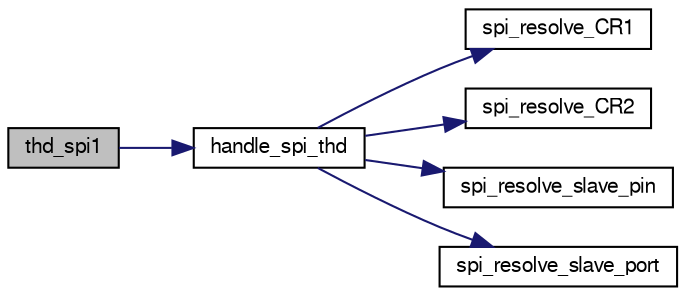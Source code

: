 digraph "thd_spi1"
{
  edge [fontname="FreeSans",fontsize="10",labelfontname="FreeSans",labelfontsize="10"];
  node [fontname="FreeSans",fontsize="10",shape=record];
  rankdir="LR";
  Node1 [label="thd_spi1",height=0.2,width=0.4,color="black", fillcolor="grey75", style="filled", fontcolor="black"];
  Node1 -> Node2 [color="midnightblue",fontsize="10",style="solid",fontname="FreeSans"];
  Node2 [label="handle_spi_thd",height=0.2,width=0.4,color="black", fillcolor="white", style="filled",URL="$chibios_2mcu__periph_2spi__arch_8c.html#a3b31c9dcdd9d40b30a43ef7f6f58e5f2",tooltip="main thread function "];
  Node2 -> Node3 [color="midnightblue",fontsize="10",style="solid",fontname="FreeSans"];
  Node3 [label="spi_resolve_CR1",height=0.2,width=0.4,color="black", fillcolor="white", style="filled",URL="$chibios_2mcu__periph_2spi__arch_8c.html#a0f2ad60be4ce8b39401de0bec518a161",tooltip="Resolve CR1. "];
  Node2 -> Node4 [color="midnightblue",fontsize="10",style="solid",fontname="FreeSans"];
  Node4 [label="spi_resolve_CR2",height=0.2,width=0.4,color="black", fillcolor="white", style="filled",URL="$chibios_2mcu__periph_2spi__arch_8c.html#a9887c32a1290d4939c4289cf6980e20f",tooltip="Resolve CR2. "];
  Node2 -> Node5 [color="midnightblue",fontsize="10",style="solid",fontname="FreeSans"];
  Node5 [label="spi_resolve_slave_pin",height=0.2,width=0.4,color="black", fillcolor="white", style="filled",URL="$chibios_2mcu__periph_2spi__arch_8c.html#a816ec882637a52c36a69d511115014b1",tooltip="Resolve slave pin. "];
  Node2 -> Node6 [color="midnightblue",fontsize="10",style="solid",fontname="FreeSans"];
  Node6 [label="spi_resolve_slave_port",height=0.2,width=0.4,color="black", fillcolor="white", style="filled",URL="$chibios_2mcu__periph_2spi__arch_8c.html#a6516ee2e5f4bb05db961183e1ed3c6ce",tooltip="Resolve slave port. "];
}
